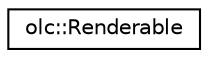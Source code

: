 digraph "Graphical Class Hierarchy"
{
 // LATEX_PDF_SIZE
  edge [fontname="Helvetica",fontsize="10",labelfontname="Helvetica",labelfontsize="10"];
  node [fontname="Helvetica",fontsize="10",shape=record];
  rankdir="LR";
  Node0 [label="olc::Renderable",height=0.2,width=0.4,color="black", fillcolor="white", style="filled",URL="$classolc_1_1Renderable.html",tooltip=" "];
}
